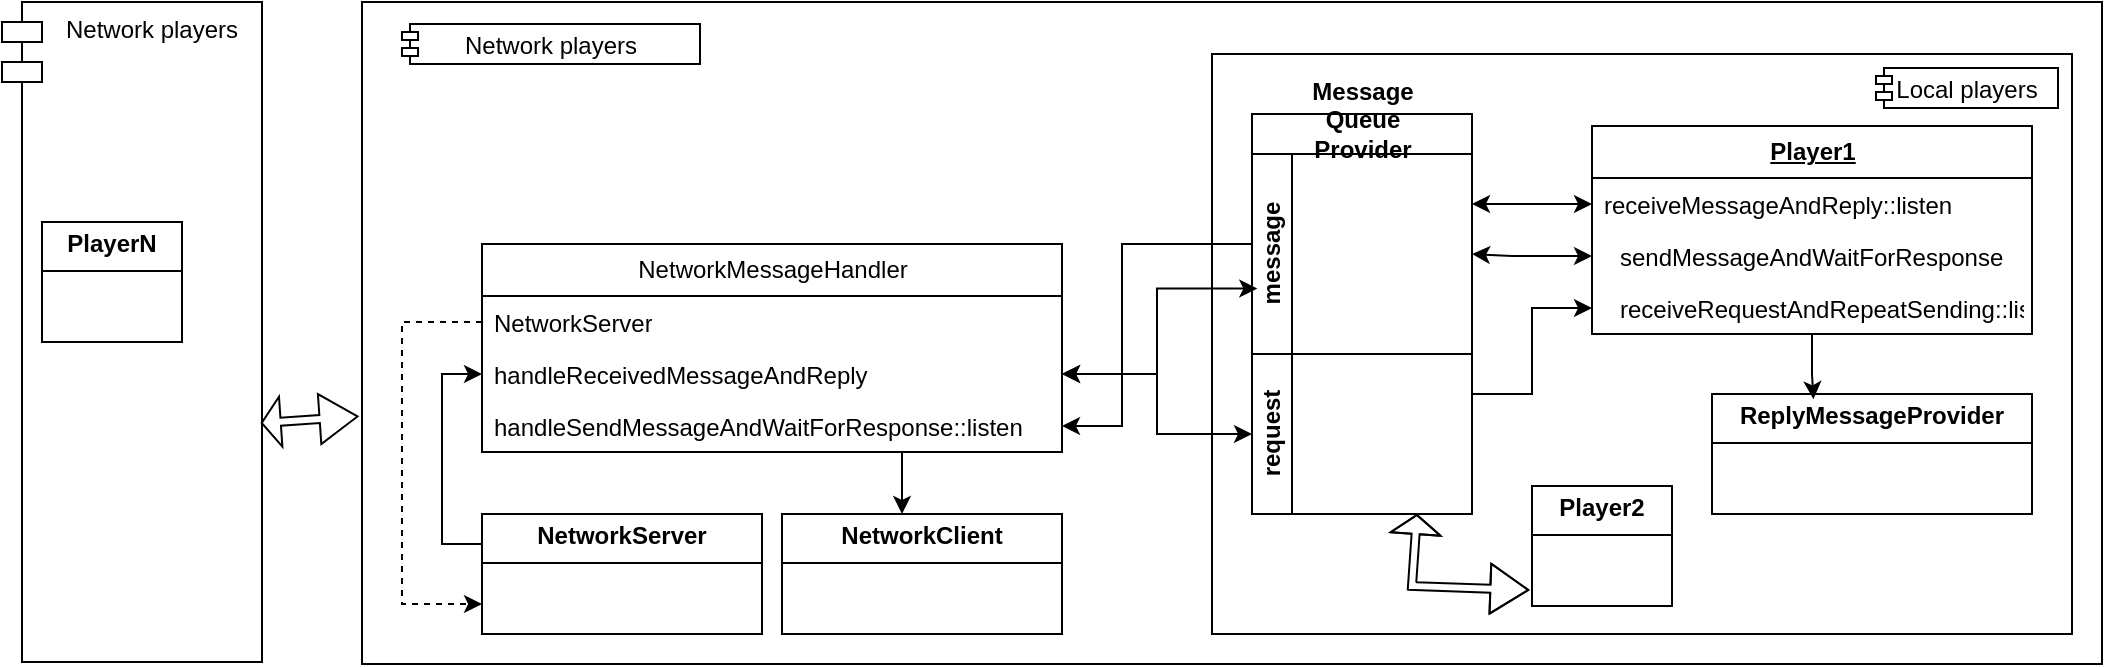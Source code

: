 <mxfile version="26.0.8">
  <diagram name="Page-1" id="5f0bae14-7c28-e335-631c-24af17079c00">
    <mxGraphModel dx="794" dy="446" grid="1" gridSize="10" guides="1" tooltips="1" connect="1" arrows="1" fold="1" page="1" pageScale="1" pageWidth="1100" pageHeight="850" background="none" math="0" shadow="0">
      <root>
        <mxCell id="0" />
        <mxCell id="1" parent="0" />
        <mxCell id="rcjB58yrdYSX3u5CR0P0-77" value="" style="group" vertex="1" connectable="0" parent="1">
          <mxGeometry x="30" y="50" width="1050" height="331" as="geometry" />
        </mxCell>
        <mxCell id="rcjB58yrdYSX3u5CR0P0-68" value="" style="group" vertex="1" connectable="0" parent="rcjB58yrdYSX3u5CR0P0-77">
          <mxGeometry x="180" width="870" height="331" as="geometry" />
        </mxCell>
        <mxCell id="rcjB58yrdYSX3u5CR0P0-63" value="" style="html=1;dropTarget=0;whiteSpace=wrap;" vertex="1" parent="rcjB58yrdYSX3u5CR0P0-68">
          <mxGeometry width="870" height="331" as="geometry" />
        </mxCell>
        <mxCell id="rcjB58yrdYSX3u5CR0P0-64" value="Network players" style="shape=module;jettyWidth=8;jettyHeight=4;" vertex="1" parent="rcjB58yrdYSX3u5CR0P0-63">
          <mxGeometry x="1" width="149" height="20" relative="1" as="geometry">
            <mxPoint x="-850" y="11" as="offset" />
          </mxGeometry>
        </mxCell>
        <mxCell id="rcjB58yrdYSX3u5CR0P0-45" value="" style="group" vertex="1" connectable="0" parent="rcjB58yrdYSX3u5CR0P0-68">
          <mxGeometry x="425" y="26" width="430" height="290" as="geometry" />
        </mxCell>
        <mxCell id="rcjB58yrdYSX3u5CR0P0-43" value="" style="html=1;dropTarget=0;whiteSpace=wrap;" vertex="1" parent="rcjB58yrdYSX3u5CR0P0-45">
          <mxGeometry width="430" height="290" as="geometry" />
        </mxCell>
        <mxCell id="rcjB58yrdYSX3u5CR0P0-44" value="Local players" style="shape=module;jettyWidth=8;jettyHeight=4;" vertex="1" parent="rcjB58yrdYSX3u5CR0P0-43">
          <mxGeometry x="1" width="91" height="20" relative="1" as="geometry">
            <mxPoint x="-98" y="7" as="offset" />
          </mxGeometry>
        </mxCell>
        <mxCell id="rcjB58yrdYSX3u5CR0P0-7" value="&lt;p style=&quot;margin:0px;margin-top:4px;text-align:center;&quot;&gt;&lt;b&gt;Player2&lt;/b&gt;&lt;/p&gt;&lt;hr size=&quot;1&quot; style=&quot;border-style:solid;&quot;&gt;&lt;div style=&quot;height:2px;&quot;&gt;&lt;/div&gt;" style="verticalAlign=top;align=left;overflow=fill;html=1;whiteSpace=wrap;container=0;" vertex="1" parent="rcjB58yrdYSX3u5CR0P0-45">
          <mxGeometry x="160" y="216" width="70" height="60" as="geometry" />
        </mxCell>
        <mxCell id="rcjB58yrdYSX3u5CR0P0-8" value="Message&lt;div&gt;Queue&lt;div&gt;Provider&lt;div&gt;&lt;br&gt;&lt;/div&gt;&lt;/div&gt;&lt;/div&gt;" style="swimlane;childLayout=stackLayout;resizeParent=1;resizeParentMax=0;horizontal=1;startSize=20;horizontalStack=0;html=1;container=0;" vertex="1" parent="rcjB58yrdYSX3u5CR0P0-45">
          <mxGeometry x="20" y="30" width="110" height="200" as="geometry" />
        </mxCell>
        <mxCell id="rcjB58yrdYSX3u5CR0P0-12" value="&lt;u style=&quot;font-weight: 700; text-wrap-mode: wrap;&quot;&gt;Player1&lt;/u&gt;" style="swimlane;fontStyle=0;childLayout=stackLayout;horizontal=1;startSize=26;fillColor=none;horizontalStack=0;resizeParent=1;resizeParentMax=0;resizeLast=0;collapsible=1;marginBottom=0;html=1;container=0;" vertex="1" parent="rcjB58yrdYSX3u5CR0P0-45">
          <mxGeometry x="190" y="36" width="220" height="104" as="geometry" />
        </mxCell>
        <mxCell id="rcjB58yrdYSX3u5CR0P0-20" value="" style="endArrow=classic;startArrow=classic;html=1;rounded=0;entryX=0;entryY=0.5;entryDx=0;entryDy=0;exitX=1;exitY=0.5;exitDx=0;exitDy=0;" edge="1" parent="rcjB58yrdYSX3u5CR0P0-45" source="rcjB58yrdYSX3u5CR0P0-9" target="rcjB58yrdYSX3u5CR0P0-14">
          <mxGeometry width="50" height="50" relative="1" as="geometry">
            <mxPoint x="40" y="186" as="sourcePoint" />
            <mxPoint x="150" y="326" as="targetPoint" />
            <Array as="points">
              <mxPoint x="150" y="101" />
            </Array>
          </mxGeometry>
        </mxCell>
        <mxCell id="rcjB58yrdYSX3u5CR0P0-23" value="" style="shape=flexArrow;endArrow=classic;startArrow=classic;html=1;rounded=0;entryX=-0.019;entryY=0.867;entryDx=0;entryDy=0;width=4;startSize=2.84;exitX=0.75;exitY=1;exitDx=0;exitDy=0;entryPerimeter=0;" edge="1" parent="rcjB58yrdYSX3u5CR0P0-45" source="rcjB58yrdYSX3u5CR0P0-10" target="rcjB58yrdYSX3u5CR0P0-7">
          <mxGeometry width="100" height="100" relative="1" as="geometry">
            <mxPoint x="100" y="356" as="sourcePoint" />
            <mxPoint x="190" y="36" as="targetPoint" />
            <Array as="points">
              <mxPoint x="100" y="266" />
            </Array>
          </mxGeometry>
        </mxCell>
        <mxCell id="rcjB58yrdYSX3u5CR0P0-30" value="" style="endArrow=classic;startArrow=classic;html=1;rounded=0;entryX=0;entryY=0.5;entryDx=0;entryDy=0;exitX=1;exitY=0.25;exitDx=0;exitDy=0;" edge="1" parent="rcjB58yrdYSX3u5CR0P0-45" source="rcjB58yrdYSX3u5CR0P0-9" target="rcjB58yrdYSX3u5CR0P0-13">
          <mxGeometry width="50" height="50" relative="1" as="geometry">
            <mxPoint x="-20" y="246" as="sourcePoint" />
            <mxPoint x="30" y="196" as="targetPoint" />
          </mxGeometry>
        </mxCell>
        <mxCell id="rcjB58yrdYSX3u5CR0P0-31" value="&lt;p style=&quot;text-align: center; margin: 4px 0px 0px;&quot;&gt;&lt;span style=&quot;background-color: transparent; text-align: left;&quot;&gt;&lt;b&gt;ReplyMessageProvider&lt;/b&gt;&lt;/span&gt;&lt;/p&gt;&lt;hr size=&quot;1&quot; style=&quot;border-style:solid;&quot;&gt;&lt;div style=&quot;height:2px;&quot;&gt;&lt;/div&gt;" style="verticalAlign=top;align=left;overflow=fill;html=1;whiteSpace=wrap;container=0;" vertex="1" parent="rcjB58yrdYSX3u5CR0P0-45">
          <mxGeometry x="250" y="170" width="160" height="60" as="geometry" />
        </mxCell>
        <mxCell id="rcjB58yrdYSX3u5CR0P0-33" style="edgeStyle=orthogonalEdgeStyle;rounded=0;orthogonalLoop=1;jettySize=auto;html=1;entryX=0.317;entryY=0.044;entryDx=0;entryDy=0;entryPerimeter=0;" edge="1" parent="rcjB58yrdYSX3u5CR0P0-45" source="rcjB58yrdYSX3u5CR0P0-12" target="rcjB58yrdYSX3u5CR0P0-31">
          <mxGeometry relative="1" as="geometry" />
        </mxCell>
        <mxCell id="rcjB58yrdYSX3u5CR0P0-9" value="message" style="swimlane;startSize=20;horizontal=0;html=1;container=0;" vertex="1" parent="rcjB58yrdYSX3u5CR0P0-45">
          <mxGeometry x="20" y="50" width="110" height="100" as="geometry" />
        </mxCell>
        <mxCell id="rcjB58yrdYSX3u5CR0P0-36" style="edgeStyle=orthogonalEdgeStyle;rounded=0;orthogonalLoop=1;jettySize=auto;html=1;entryX=0;entryY=0.5;entryDx=0;entryDy=0;exitX=1;exitY=0.25;exitDx=0;exitDy=0;" edge="1" parent="rcjB58yrdYSX3u5CR0P0-45" source="rcjB58yrdYSX3u5CR0P0-10" target="rcjB58yrdYSX3u5CR0P0-15">
          <mxGeometry relative="1" as="geometry" />
        </mxCell>
        <mxCell id="rcjB58yrdYSX3u5CR0P0-10" value="request" style="swimlane;startSize=20;horizontal=0;html=1;container=0;" vertex="1" parent="rcjB58yrdYSX3u5CR0P0-45">
          <mxGeometry x="20" y="150" width="110" height="80" as="geometry" />
        </mxCell>
        <mxCell id="rcjB58yrdYSX3u5CR0P0-13" value="receiveMessageAndReply::listen&amp;nbsp;" style="text;strokeColor=none;fillColor=none;align=left;verticalAlign=top;spacingLeft=4;spacingRight=4;overflow=hidden;rotatable=0;points=[[0,0.5],[1,0.5]];portConstraint=eastwest;whiteSpace=wrap;html=1;container=0;" vertex="1" parent="rcjB58yrdYSX3u5CR0P0-45">
          <mxGeometry x="190" y="62" width="220" height="26" as="geometry" />
        </mxCell>
        <mxCell id="rcjB58yrdYSX3u5CR0P0-14" value="&lt;p style=&quot;margin: 0px 0px 0px 8px;&quot;&gt;&lt;span style=&quot;background-color: transparent; color: light-dark(rgb(0, 0, 0), rgb(255, 255, 255));&quot;&gt;sendMessageAndWaitForResponse&lt;/span&gt;&lt;/p&gt;" style="text;strokeColor=none;fillColor=none;align=left;verticalAlign=top;spacingLeft=4;spacingRight=4;overflow=hidden;rotatable=0;points=[[0,0.5],[1,0.5]];portConstraint=eastwest;whiteSpace=wrap;html=1;container=0;" vertex="1" parent="rcjB58yrdYSX3u5CR0P0-45">
          <mxGeometry x="190" y="88" width="220" height="26" as="geometry" />
        </mxCell>
        <mxCell id="rcjB58yrdYSX3u5CR0P0-15" value="&lt;p style=&quot;margin: 0px 0px 0px 8px;&quot;&gt;&lt;span style=&quot;background-color: transparent; color: light-dark(rgb(0, 0, 0), rgb(255, 255, 255));&quot;&gt;receiveRequestAndRepeatSending::listen&lt;/span&gt;&lt;/p&gt;" style="text;strokeColor=none;fillColor=none;align=left;verticalAlign=top;spacingLeft=4;spacingRight=4;overflow=hidden;rotatable=0;points=[[0,0.5],[1,0.5]];portConstraint=eastwest;whiteSpace=wrap;html=1;container=0;" vertex="1" parent="rcjB58yrdYSX3u5CR0P0-45">
          <mxGeometry x="190" y="114" width="220" height="26" as="geometry" />
        </mxCell>
        <mxCell id="rcjB58yrdYSX3u5CR0P0-46" value="NetworkMessageHandler" style="swimlane;fontStyle=0;childLayout=stackLayout;horizontal=1;startSize=26;fillColor=none;horizontalStack=0;resizeParent=1;resizeParentMax=0;resizeLast=0;collapsible=1;marginBottom=0;html=1;" vertex="1" parent="rcjB58yrdYSX3u5CR0P0-68">
          <mxGeometry x="60" y="121" width="290" height="104" as="geometry" />
        </mxCell>
        <mxCell id="rcjB58yrdYSX3u5CR0P0-47" value="NetworkServer" style="text;strokeColor=none;fillColor=none;align=left;verticalAlign=top;spacingLeft=4;spacingRight=4;overflow=hidden;rotatable=0;points=[[0,0.5],[1,0.5]];portConstraint=eastwest;whiteSpace=wrap;html=1;" vertex="1" parent="rcjB58yrdYSX3u5CR0P0-46">
          <mxGeometry y="26" width="290" height="26" as="geometry" />
        </mxCell>
        <mxCell id="rcjB58yrdYSX3u5CR0P0-48" value="handleReceivedMessageAndReply" style="text;strokeColor=none;fillColor=none;align=left;verticalAlign=top;spacingLeft=4;spacingRight=4;overflow=hidden;rotatable=0;points=[[0,0.5],[1,0.5]];portConstraint=eastwest;whiteSpace=wrap;html=1;" vertex="1" parent="rcjB58yrdYSX3u5CR0P0-46">
          <mxGeometry y="52" width="290" height="26" as="geometry" />
        </mxCell>
        <mxCell id="rcjB58yrdYSX3u5CR0P0-49" value="handleSendMessageAndWaitForResponse::listen" style="text;strokeColor=none;fillColor=none;align=left;verticalAlign=top;spacingLeft=4;spacingRight=4;overflow=hidden;rotatable=0;points=[[0,0.5],[1,0.5]];portConstraint=eastwest;whiteSpace=wrap;html=1;" vertex="1" parent="rcjB58yrdYSX3u5CR0P0-46">
          <mxGeometry y="78" width="290" height="26" as="geometry" />
        </mxCell>
        <mxCell id="rcjB58yrdYSX3u5CR0P0-52" style="endArrow=classic;startArrow=classic;edgeStyle=orthogonalEdgeStyle;rounded=0;orthogonalLoop=1;jettySize=auto;html=1;entryX=0.024;entryY=0.673;entryDx=0;entryDy=0;entryPerimeter=0;" edge="1" parent="rcjB58yrdYSX3u5CR0P0-68" source="rcjB58yrdYSX3u5CR0P0-48" target="rcjB58yrdYSX3u5CR0P0-9">
          <mxGeometry relative="1" as="geometry" />
        </mxCell>
        <mxCell id="rcjB58yrdYSX3u5CR0P0-53" style="endArrow=classic;startArrow=classic;edgeStyle=orthogonalEdgeStyle;rounded=0;orthogonalLoop=1;jettySize=auto;html=1;entryX=0;entryY=0.5;entryDx=0;entryDy=0;" edge="1" parent="rcjB58yrdYSX3u5CR0P0-68" source="rcjB58yrdYSX3u5CR0P0-48" target="rcjB58yrdYSX3u5CR0P0-10">
          <mxGeometry relative="1" as="geometry" />
        </mxCell>
        <mxCell id="rcjB58yrdYSX3u5CR0P0-55" style="edgeStyle=orthogonalEdgeStyle;rounded=0;orthogonalLoop=1;jettySize=auto;html=1;entryX=0;entryY=0.5;entryDx=0;entryDy=0;exitX=0;exitY=0.25;exitDx=0;exitDy=0;" edge="1" parent="rcjB58yrdYSX3u5CR0P0-68" source="rcjB58yrdYSX3u5CR0P0-54" target="rcjB58yrdYSX3u5CR0P0-48">
          <mxGeometry relative="1" as="geometry" />
        </mxCell>
        <mxCell id="rcjB58yrdYSX3u5CR0P0-54" value="&lt;p style=&quot;margin:0px;margin-top:4px;text-align:center;&quot;&gt;&lt;b&gt;NetworkServer&lt;/b&gt;&lt;/p&gt;&lt;hr size=&quot;1&quot; style=&quot;border-style:solid;&quot;&gt;&lt;div style=&quot;height:2px;&quot;&gt;&lt;/div&gt;" style="verticalAlign=top;align=left;overflow=fill;html=1;whiteSpace=wrap;" vertex="1" parent="rcjB58yrdYSX3u5CR0P0-68">
          <mxGeometry x="60" y="256" width="140" height="60" as="geometry" />
        </mxCell>
        <mxCell id="rcjB58yrdYSX3u5CR0P0-56" style="edgeStyle=orthogonalEdgeStyle;rounded=0;orthogonalLoop=1;jettySize=auto;html=1;entryX=0;entryY=0.75;entryDx=0;entryDy=0;dashed=1;" edge="1" parent="rcjB58yrdYSX3u5CR0P0-68" source="rcjB58yrdYSX3u5CR0P0-47" target="rcjB58yrdYSX3u5CR0P0-54">
          <mxGeometry relative="1" as="geometry">
            <Array as="points">
              <mxPoint x="20" y="160" />
              <mxPoint x="20" y="301" />
            </Array>
          </mxGeometry>
        </mxCell>
        <mxCell id="rcjB58yrdYSX3u5CR0P0-59" value="&lt;p style=&quot;margin:0px;margin-top:4px;text-align:center;&quot;&gt;&lt;b&gt;NetworkClient&lt;/b&gt;&lt;/p&gt;&lt;hr size=&quot;1&quot; style=&quot;border-style:solid;&quot;&gt;&lt;div style=&quot;height:2px;&quot;&gt;&lt;/div&gt;" style="verticalAlign=top;align=left;overflow=fill;html=1;whiteSpace=wrap;" vertex="1" parent="rcjB58yrdYSX3u5CR0P0-68">
          <mxGeometry x="210" y="256" width="140" height="60" as="geometry" />
        </mxCell>
        <mxCell id="rcjB58yrdYSX3u5CR0P0-61" style="edgeStyle=orthogonalEdgeStyle;rounded=0;orthogonalLoop=1;jettySize=auto;html=1;entryX=1;entryY=0.5;entryDx=0;entryDy=0;exitX=0;exitY=0.5;exitDx=0;exitDy=0;" edge="1" parent="rcjB58yrdYSX3u5CR0P0-68" source="rcjB58yrdYSX3u5CR0P0-9" target="rcjB58yrdYSX3u5CR0P0-49">
          <mxGeometry relative="1" as="geometry">
            <mxPoint x="420" y="121" as="sourcePoint" />
            <Array as="points">
              <mxPoint x="445" y="121" />
              <mxPoint x="380" y="121" />
              <mxPoint x="380" y="212" />
            </Array>
          </mxGeometry>
        </mxCell>
        <mxCell id="rcjB58yrdYSX3u5CR0P0-66" style="edgeStyle=orthogonalEdgeStyle;rounded=0;orthogonalLoop=1;jettySize=auto;html=1;" edge="1" parent="rcjB58yrdYSX3u5CR0P0-68" source="rcjB58yrdYSX3u5CR0P0-49" target="rcjB58yrdYSX3u5CR0P0-59">
          <mxGeometry relative="1" as="geometry">
            <Array as="points">
              <mxPoint x="270" y="241" />
              <mxPoint x="270" y="241" />
            </Array>
          </mxGeometry>
        </mxCell>
        <mxCell id="rcjB58yrdYSX3u5CR0P0-69" value="&lt;span style=&quot;text-wrap-mode: nowrap;&quot;&gt;Network players&lt;/span&gt;" style="shape=module;align=left;spacingLeft=20;align=center;verticalAlign=top;whiteSpace=wrap;html=1;" vertex="1" parent="rcjB58yrdYSX3u5CR0P0-77">
          <mxGeometry width="130" height="330" as="geometry" />
        </mxCell>
        <mxCell id="rcjB58yrdYSX3u5CR0P0-70" value="&lt;p style=&quot;margin:0px;margin-top:4px;text-align:center;&quot;&gt;&lt;b&gt;PlayerN&lt;/b&gt;&lt;/p&gt;&lt;hr size=&quot;1&quot; style=&quot;border-style:solid;&quot;&gt;&lt;div style=&quot;height:2px;&quot;&gt;&lt;/div&gt;" style="verticalAlign=top;align=left;overflow=fill;html=1;whiteSpace=wrap;container=0;" vertex="1" parent="rcjB58yrdYSX3u5CR0P0-77">
          <mxGeometry x="20" y="110" width="70" height="60" as="geometry" />
        </mxCell>
        <mxCell id="rcjB58yrdYSX3u5CR0P0-74" value="" style="shape=flexArrow;endArrow=classic;startArrow=classic;html=1;rounded=0;entryX=-0.002;entryY=0.626;entryDx=0;entryDy=0;width=4;startSize=2.84;entryPerimeter=0;exitX=0.995;exitY=0.638;exitDx=0;exitDy=0;exitPerimeter=0;" edge="1" parent="rcjB58yrdYSX3u5CR0P0-77" source="rcjB58yrdYSX3u5CR0P0-69" target="rcjB58yrdYSX3u5CR0P0-63">
          <mxGeometry width="100" height="100" relative="1" as="geometry">
            <mxPoint x="124" y="220" as="sourcePoint" />
            <mxPoint x="180" y="258" as="targetPoint" />
            <Array as="points" />
          </mxGeometry>
        </mxCell>
      </root>
    </mxGraphModel>
  </diagram>
</mxfile>
